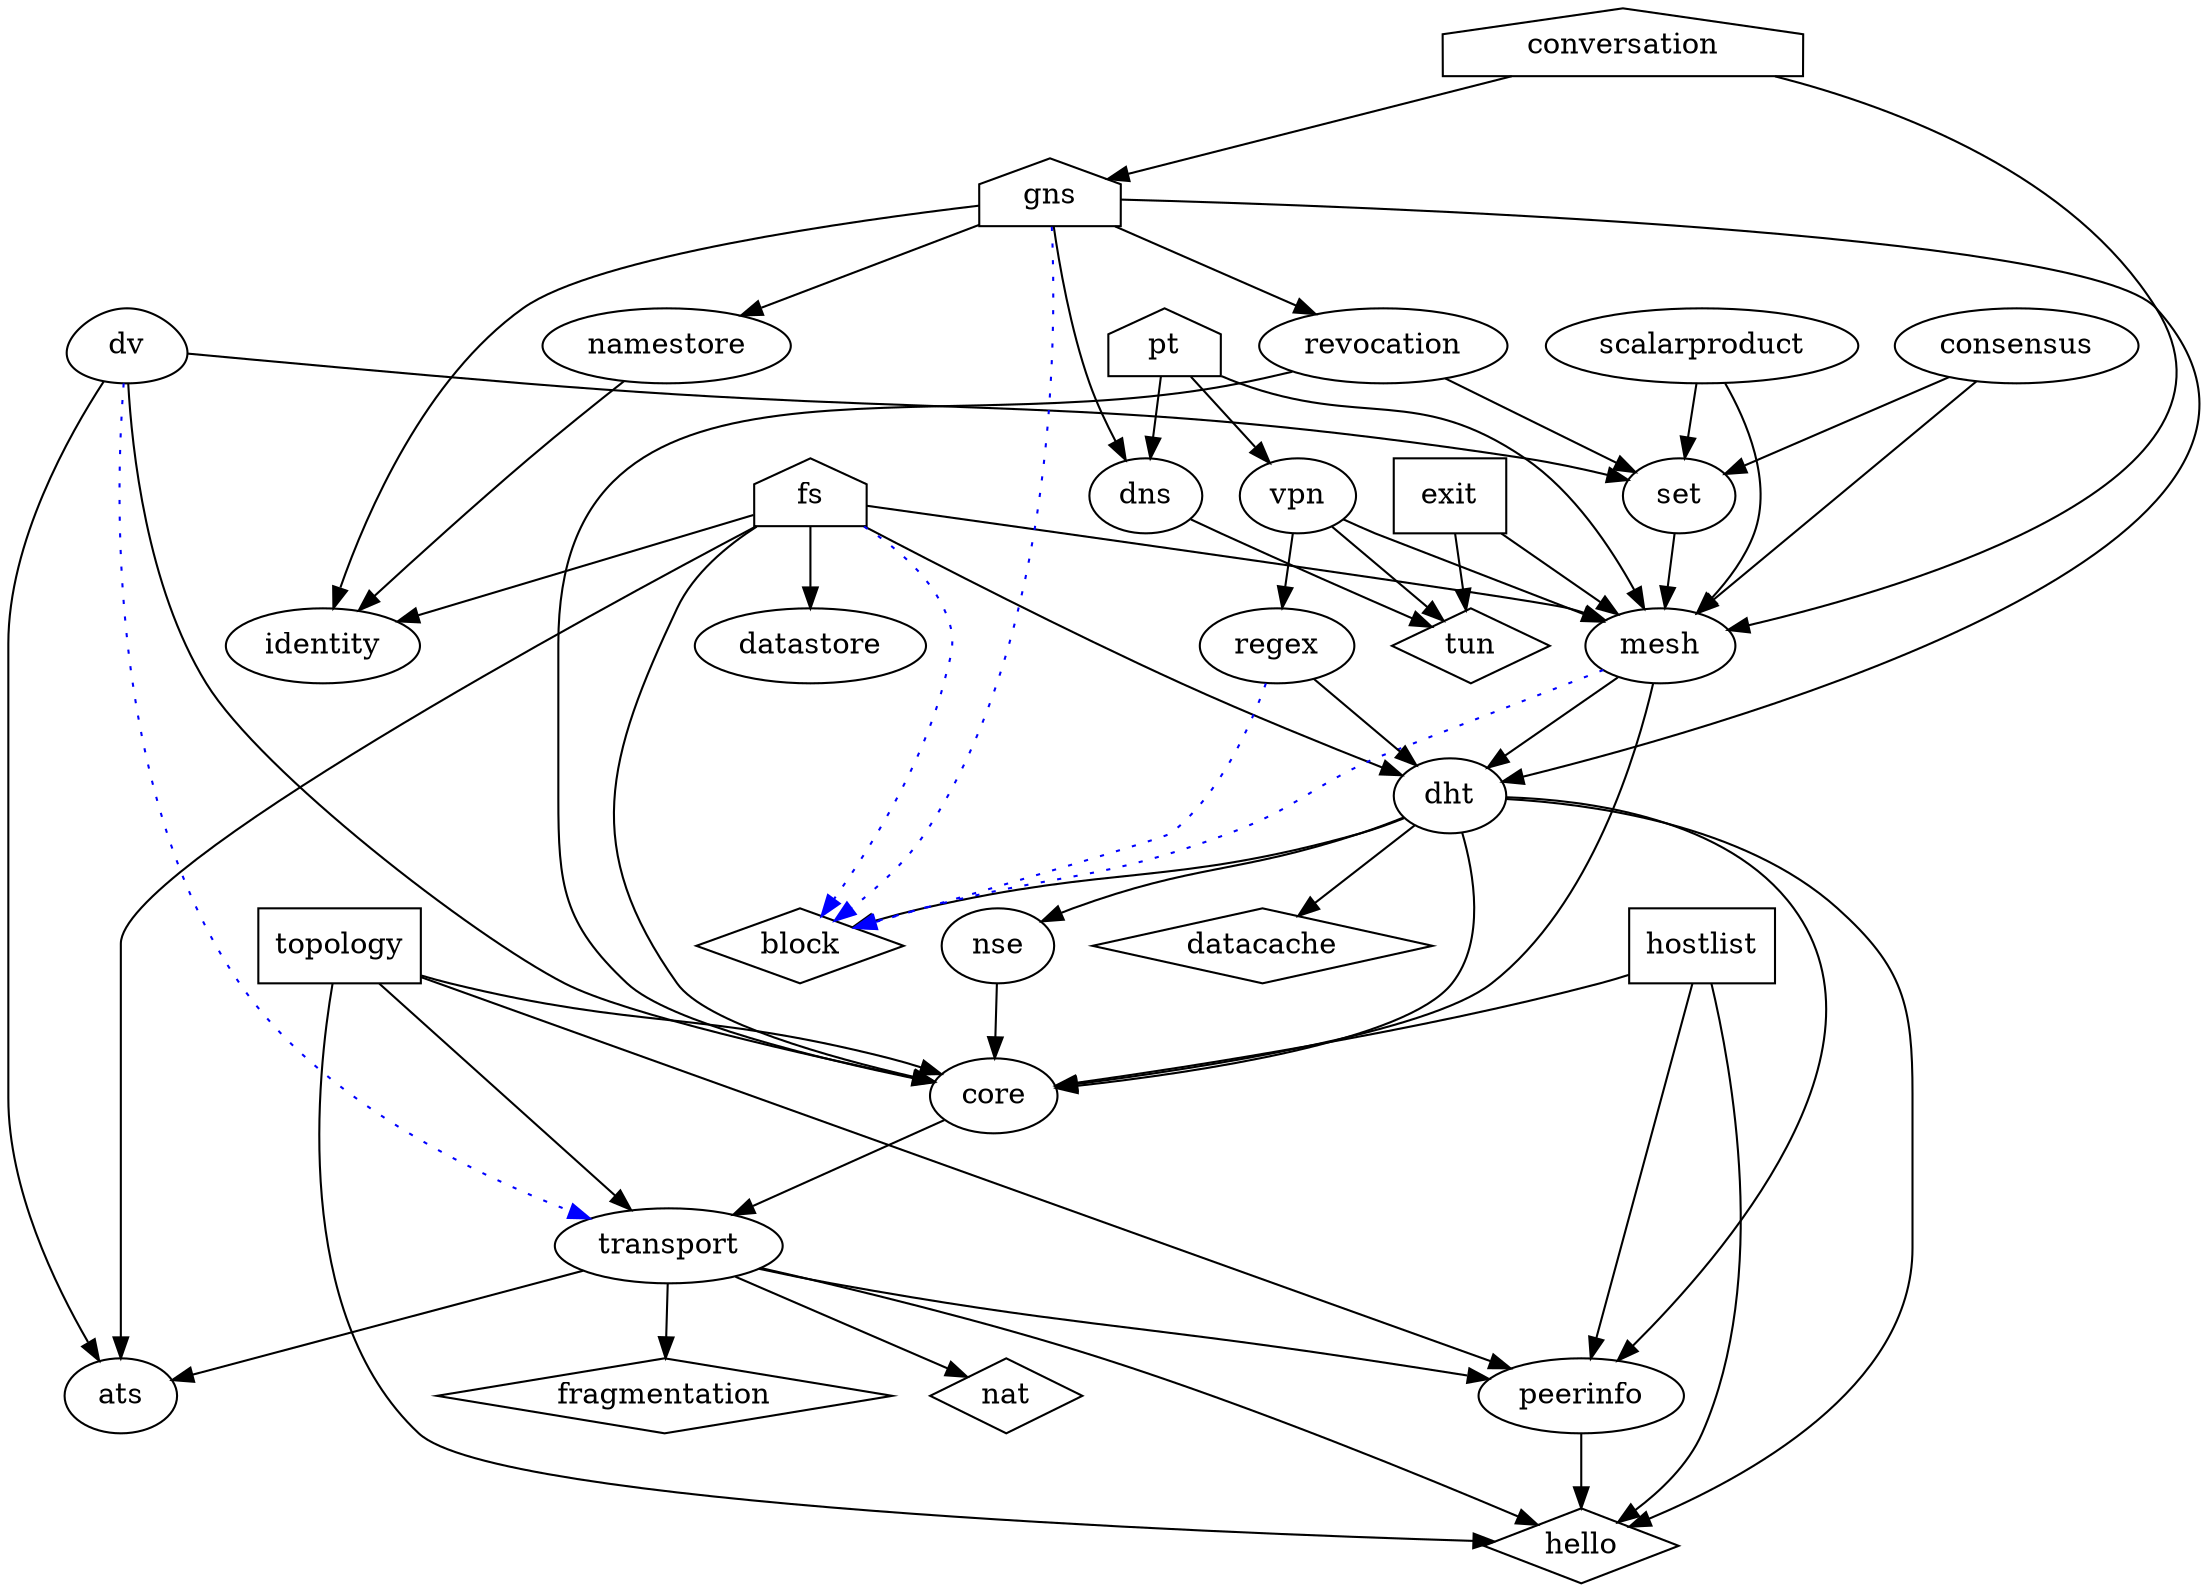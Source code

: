 // house = application
// circle (default) = service
// box = daemon
// diamond = library
// black line = dependency
// blue line = extension via plugin
// red line = possibly useful 
// dashed = in planning

// this is what we have...o
digraph dependencies {
splines = true;

  fs [shape=house];
  fs -> dht;
  fs -> core;
  fs -> datastore;
  fs -> mesh;
  fs -> ats;
  fs -> block [style=dotted,color=blue];
  fs -> identity;
  exit [shape=box];
  exit -> mesh;
  exit -> tun;
  vpn -> mesh;
  vpn -> regex;
  vpn -> tun;
  pt [shape=house];
  pt -> mesh;
  pt -> vpn;
  pt -> dns;
  dv -> ats;
  dns -> tun;
  gns [shape=house];
  gns -> namestore;
  gns -> dns;
  gns -> dht;
  gns -> block [style=dotted,color=blue];
  gns -> identity;
  gns -> revocation;
  revocation -> core;
  revocation -> set;
  namestore -> identity;
  dht -> core;
  dht -> nse;
  dht -> block;
  dht -> datacache;
  dht -> peerinfo;
  dht -> hello;
  nse -> core;
  regex -> block [style=dotted,color=blue];
  block [shape=diamond];
  datacache [shape=diamond];
  mesh -> core [weight=2];
  mesh -> dht;
  mesh -> block [style=dotted,color=blue];
  conversation [shape=house];
  conversation -> mesh;
  conversation -> gns;
  regex -> dht;
  core -> transport;
  topology [shape=box];
  topology -> peerinfo;
  topology -> transport;
  topology -> core;
  topology -> hello;
  hostlist [shape=box];
  hostlist -> core;
  hostlist -> peerinfo;
  hostlist -> hello;
  transport -> ats;
  transport -> hello;	  
  transport -> peerinfo;
  transport -> nat;
  transport -> fragmentation;
  dv [shape=egg];
  dv -> transport [color=blue,style=dotted];
  dv -> core;
  dv -> set;
  consensus -> set;
  consensus -> mesh;
  scalarproduct -> set;
  scalarproduct -> mesh;
  set -> mesh;
  peerinfo -> hello;
  fragmentation [shape=diamond];
  hello [shape=diamond];
  nat [shape=diamond];
  tun [shape=diamond];
}

// this is what might happen...
digraph plan {
splines = true;

// // secushare roadmap:
  secushare [shape=house,style=dashed];
  psyc [style=dashed];
  secushare -> psyc [style=dashed];
  secushare -> voting [style=dashed,color=red];
  secushare -> gns [style=dashed];
  secushare -> fs [style=dashed,color=red];
  secushare -> reuters [style=dashed,color=red];
  secushare -> messaging [style=dashed,color=red];
  psyc -> multicast [style=dashed];

// // voting roadmap:
  voting [shape=house,style=dashed];
  voting -> consensus [style=dashed];
  voting -> mesh [style=dashed,color=red];

// // reuters roadmap:
  reuters [shape=house,style=dashed];
  dotproduct [style=dashed];
  reuters -> dotproduct [style=dashed];
  dotproduct -> set [style=dashed];
  dotproduct -> mesh [style=dashed];
  messaging [style=dashed];  
  messaging -> regex [style=dashed];
  messaging -> mesh [style=dashed];
  messaging -> dht [style=dashed];
  reuters -> messaging [style=dashed,color=red];
  reuters -> multicast [style=dashed,color=red];
  reuters -> mesh [style=dashed,color=red];
  reuters -> core [style=dashed,color=red];


// // core roadmap:
  dht -> ats [style=dashed,color=red];
  mesh -> ats [style=dashed,color=red];
  vpn -> multicast [style=dashed,color=red];
  exit -> multicast [style=dashed,color=red];
  multicast [style=dashed];
  multicast -> mesh [style=dashed];

  fs [shape=house];
  gns [shape=house];
  exit [shape=box];
}